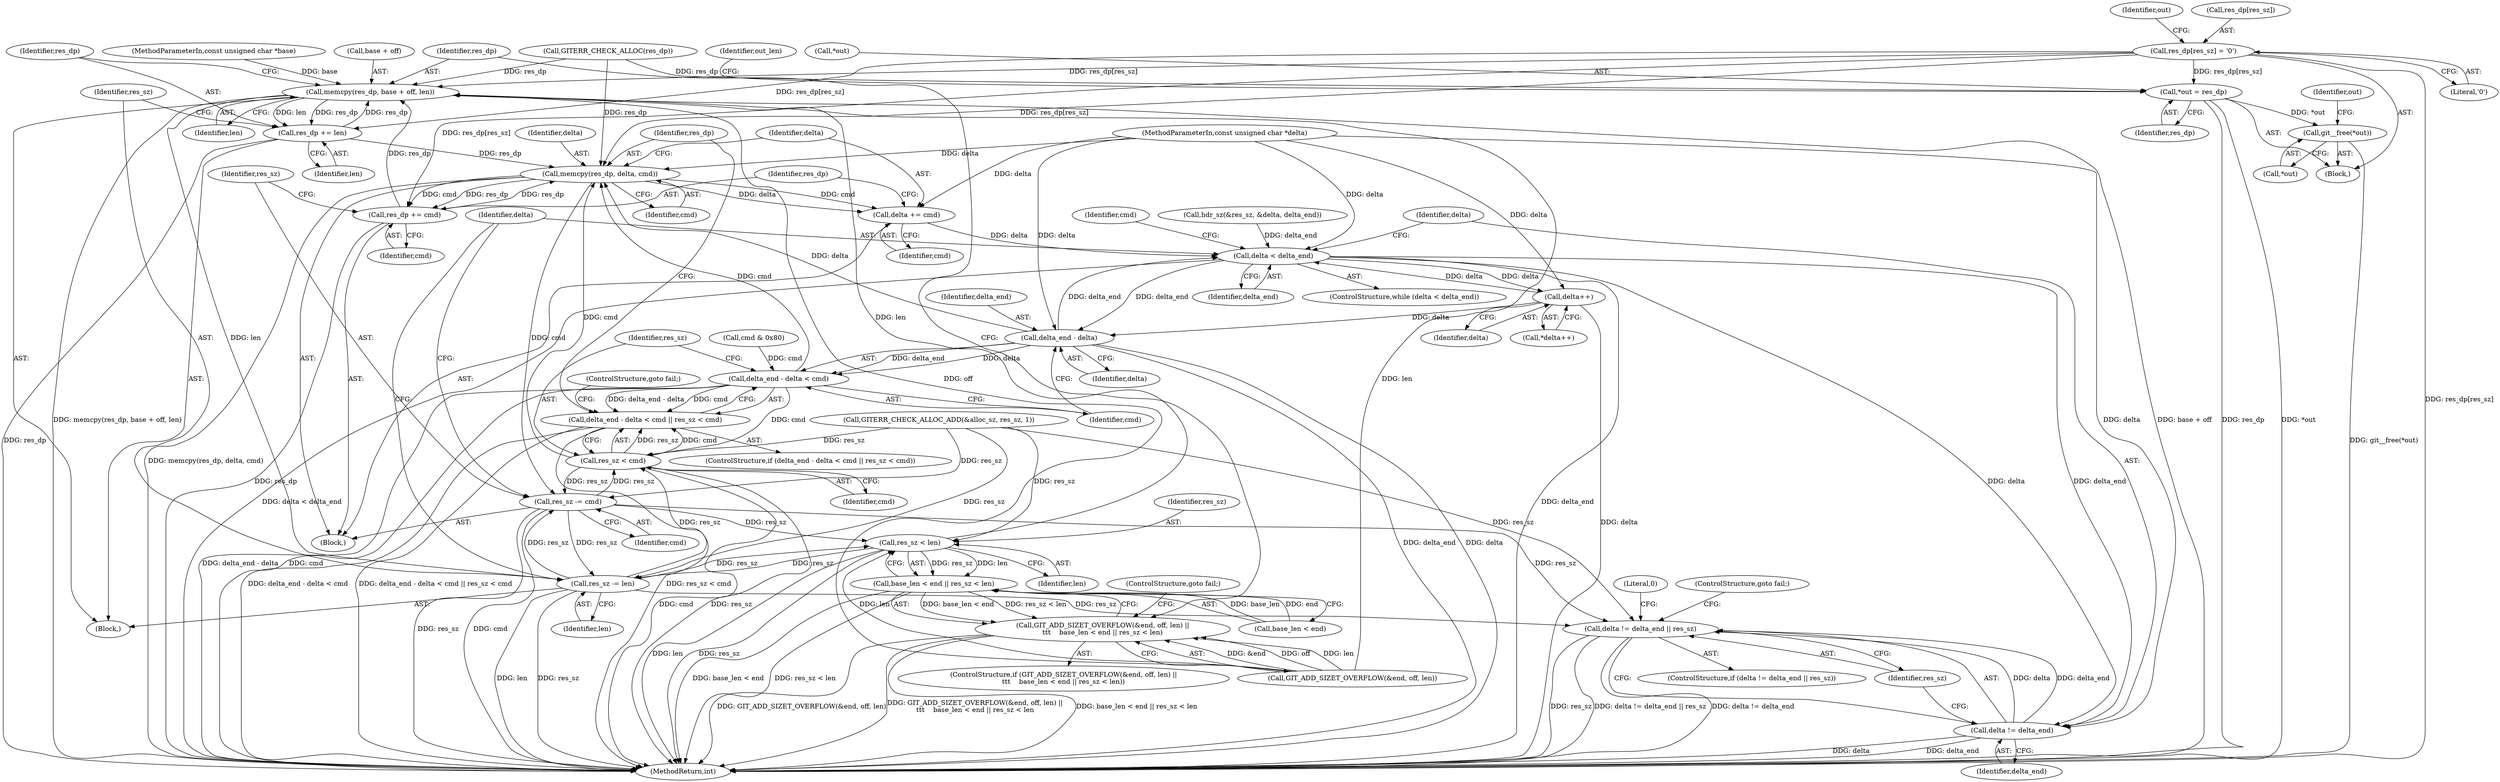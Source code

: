 digraph "0_libgit2_c1577110467b701dcbcf9439ac225ea851b47d22@array" {
"1000177" [label="(Call,res_dp[res_sz] = '\0')"];
"1000182" [label="(Call,*out = res_dp)"];
"1000338" [label="(Call,git__free(*out))"];
"1000285" [label="(Call,memcpy(res_dp, base + off, len))"];
"1000291" [label="(Call,res_dp += len)"];
"1000312" [label="(Call,memcpy(res_dp, delta, cmd))"];
"1000316" [label="(Call,delta += cmd)"];
"1000191" [label="(Call,delta < delta_end)"];
"1000199" [label="(Call,delta++)"];
"1000304" [label="(Call,delta_end - delta)"];
"1000303" [label="(Call,delta_end - delta < cmd)"];
"1000302" [label="(Call,delta_end - delta < cmd || res_sz < cmd)"];
"1000308" [label="(Call,res_sz < cmd)"];
"1000322" [label="(Call,res_sz -= cmd)"];
"1000281" [label="(Call,res_sz < len)"];
"1000277" [label="(Call,base_len < end || res_sz < len)"];
"1000271" [label="(Call,GIT_ADD_SIZET_OVERFLOW(&end, off, len) ||\n\t\t\t    base_len < end || res_sz < len)"];
"1000294" [label="(Call,res_sz -= len)"];
"1000329" [label="(Call,delta != delta_end || res_sz)"];
"1000330" [label="(Call,delta != delta_end)"];
"1000319" [label="(Call,res_dp += cmd)"];
"1000312" [label="(Call,memcpy(res_dp, delta, cmd))"];
"1000109" [label="(MethodParameterIn,const unsigned char *delta)"];
"1000318" [label="(Identifier,cmd)"];
"1000316" [label="(Call,delta += cmd)"];
"1000283" [label="(Identifier,len)"];
"1000308" [label="(Call,res_sz < cmd)"];
"1000305" [label="(Identifier,delta_end)"];
"1000307" [label="(Identifier,cmd)"];
"1000339" [label="(Call,*out)"];
"1000193" [label="(Identifier,delta_end)"];
"1000291" [label="(Call,res_dp += len)"];
"1000303" [label="(Call,delta_end - delta < cmd)"];
"1000202" [label="(Call,cmd & 0x80)"];
"1000198" [label="(Call,*delta++)"];
"1000287" [label="(Call,base + off)"];
"1000295" [label="(Identifier,res_sz)"];
"1000324" [label="(Identifier,cmd)"];
"1000323" [label="(Identifier,res_sz)"];
"1000184" [label="(Identifier,out)"];
"1000294" [label="(Call,res_sz -= len)"];
"1000317" [label="(Identifier,delta)"];
"1000197" [label="(Identifier,cmd)"];
"1000330" [label="(Call,delta != delta_end)"];
"1000306" [label="(Identifier,delta)"];
"1000329" [label="(Call,delta != delta_end || res_sz)"];
"1000277" [label="(Call,base_len < end || res_sz < len)"];
"1000152" [label="(Call,hdr_sz(&res_sz, &delta, delta_end))"];
"1000302" [label="(Call,delta_end - delta < cmd || res_sz < cmd)"];
"1000309" [label="(Identifier,res_sz)"];
"1000332" [label="(Identifier,delta_end)"];
"1000175" [label="(Call,GITERR_CHECK_ALLOC(res_dp))"];
"1000177" [label="(Call,res_dp[res_sz] = '\0')"];
"1000192" [label="(Identifier,delta)"];
"1000178" [label="(Call,res_dp[res_sz])"];
"1000355" [label="(MethodReturn,int)"];
"1000300" [label="(Block,)"];
"1000304" [label="(Call,delta_end - delta)"];
"1000311" [label="(ControlStructure,goto fail;)"];
"1000282" [label="(Identifier,res_sz)"];
"1000296" [label="(Identifier,len)"];
"1000292" [label="(Identifier,res_dp)"];
"1000182" [label="(Call,*out = res_dp)"];
"1000270" [label="(ControlStructure,if (GIT_ADD_SIZET_OVERFLOW(&end, off, len) ||\n\t\t\t    base_len < end || res_sz < len))"];
"1000272" [label="(Call,GIT_ADD_SIZET_OVERFLOW(&end, off, len))"];
"1000107" [label="(MethodParameterIn,const unsigned char *base)"];
"1000284" [label="(ControlStructure,goto fail;)"];
"1000343" [label="(Identifier,out)"];
"1000313" [label="(Identifier,res_dp)"];
"1000190" [label="(ControlStructure,while (delta < delta_end))"];
"1000336" [label="(Literal,0)"];
"1000310" [label="(Identifier,cmd)"];
"1000286" [label="(Identifier,res_dp)"];
"1000191" [label="(Call,delta < delta_end)"];
"1000331" [label="(Identifier,delta)"];
"1000166" [label="(Call,GITERR_CHECK_ALLOC_ADD(&alloc_sz, res_sz, 1))"];
"1000293" [label="(Identifier,len)"];
"1000188" [label="(Identifier,out_len)"];
"1000200" [label="(Identifier,delta)"];
"1000278" [label="(Call,base_len < end)"];
"1000338" [label="(Call,git__free(*out))"];
"1000183" [label="(Call,*out)"];
"1000319" [label="(Call,res_dp += cmd)"];
"1000301" [label="(ControlStructure,if (delta_end - delta < cmd || res_sz < cmd))"];
"1000199" [label="(Call,delta++)"];
"1000328" [label="(ControlStructure,if (delta != delta_end || res_sz))"];
"1000333" [label="(Identifier,res_sz)"];
"1000271" [label="(Call,GIT_ADD_SIZET_OVERFLOW(&end, off, len) ||\n\t\t\t    base_len < end || res_sz < len)"];
"1000111" [label="(Block,)"];
"1000322" [label="(Call,res_sz -= cmd)"];
"1000315" [label="(Identifier,cmd)"];
"1000314" [label="(Identifier,delta)"];
"1000321" [label="(Identifier,cmd)"];
"1000205" [label="(Block,)"];
"1000281" [label="(Call,res_sz < len)"];
"1000285" [label="(Call,memcpy(res_dp, base + off, len))"];
"1000290" [label="(Identifier,len)"];
"1000181" [label="(Literal,'\0')"];
"1000320" [label="(Identifier,res_dp)"];
"1000334" [label="(ControlStructure,goto fail;)"];
"1000185" [label="(Identifier,res_dp)"];
"1000177" -> "1000111"  [label="AST: "];
"1000177" -> "1000181"  [label="CFG: "];
"1000178" -> "1000177"  [label="AST: "];
"1000181" -> "1000177"  [label="AST: "];
"1000184" -> "1000177"  [label="CFG: "];
"1000177" -> "1000355"  [label="DDG: res_dp[res_sz]"];
"1000177" -> "1000182"  [label="DDG: res_dp[res_sz]"];
"1000177" -> "1000285"  [label="DDG: res_dp[res_sz]"];
"1000177" -> "1000291"  [label="DDG: res_dp[res_sz]"];
"1000177" -> "1000312"  [label="DDG: res_dp[res_sz]"];
"1000177" -> "1000319"  [label="DDG: res_dp[res_sz]"];
"1000182" -> "1000111"  [label="AST: "];
"1000182" -> "1000185"  [label="CFG: "];
"1000183" -> "1000182"  [label="AST: "];
"1000185" -> "1000182"  [label="AST: "];
"1000188" -> "1000182"  [label="CFG: "];
"1000182" -> "1000355"  [label="DDG: res_dp"];
"1000182" -> "1000355"  [label="DDG: *out"];
"1000175" -> "1000182"  [label="DDG: res_dp"];
"1000182" -> "1000338"  [label="DDG: *out"];
"1000338" -> "1000111"  [label="AST: "];
"1000338" -> "1000339"  [label="CFG: "];
"1000339" -> "1000338"  [label="AST: "];
"1000343" -> "1000338"  [label="CFG: "];
"1000338" -> "1000355"  [label="DDG: git__free(*out)"];
"1000285" -> "1000205"  [label="AST: "];
"1000285" -> "1000290"  [label="CFG: "];
"1000286" -> "1000285"  [label="AST: "];
"1000287" -> "1000285"  [label="AST: "];
"1000290" -> "1000285"  [label="AST: "];
"1000292" -> "1000285"  [label="CFG: "];
"1000285" -> "1000355"  [label="DDG: memcpy(res_dp, base + off, len)"];
"1000285" -> "1000355"  [label="DDG: base + off"];
"1000291" -> "1000285"  [label="DDG: res_dp"];
"1000319" -> "1000285"  [label="DDG: res_dp"];
"1000175" -> "1000285"  [label="DDG: res_dp"];
"1000107" -> "1000285"  [label="DDG: base"];
"1000272" -> "1000285"  [label="DDG: off"];
"1000272" -> "1000285"  [label="DDG: len"];
"1000281" -> "1000285"  [label="DDG: len"];
"1000285" -> "1000291"  [label="DDG: len"];
"1000285" -> "1000291"  [label="DDG: res_dp"];
"1000285" -> "1000294"  [label="DDG: len"];
"1000291" -> "1000205"  [label="AST: "];
"1000291" -> "1000293"  [label="CFG: "];
"1000292" -> "1000291"  [label="AST: "];
"1000293" -> "1000291"  [label="AST: "];
"1000295" -> "1000291"  [label="CFG: "];
"1000291" -> "1000355"  [label="DDG: res_dp"];
"1000291" -> "1000312"  [label="DDG: res_dp"];
"1000312" -> "1000300"  [label="AST: "];
"1000312" -> "1000315"  [label="CFG: "];
"1000313" -> "1000312"  [label="AST: "];
"1000314" -> "1000312"  [label="AST: "];
"1000315" -> "1000312"  [label="AST: "];
"1000317" -> "1000312"  [label="CFG: "];
"1000312" -> "1000355"  [label="DDG: memcpy(res_dp, delta, cmd)"];
"1000319" -> "1000312"  [label="DDG: res_dp"];
"1000175" -> "1000312"  [label="DDG: res_dp"];
"1000304" -> "1000312"  [label="DDG: delta"];
"1000109" -> "1000312"  [label="DDG: delta"];
"1000308" -> "1000312"  [label="DDG: cmd"];
"1000303" -> "1000312"  [label="DDG: cmd"];
"1000312" -> "1000316"  [label="DDG: cmd"];
"1000312" -> "1000316"  [label="DDG: delta"];
"1000312" -> "1000319"  [label="DDG: cmd"];
"1000312" -> "1000319"  [label="DDG: res_dp"];
"1000312" -> "1000322"  [label="DDG: cmd"];
"1000316" -> "1000300"  [label="AST: "];
"1000316" -> "1000318"  [label="CFG: "];
"1000317" -> "1000316"  [label="AST: "];
"1000318" -> "1000316"  [label="AST: "];
"1000320" -> "1000316"  [label="CFG: "];
"1000316" -> "1000191"  [label="DDG: delta"];
"1000109" -> "1000316"  [label="DDG: delta"];
"1000191" -> "1000190"  [label="AST: "];
"1000191" -> "1000193"  [label="CFG: "];
"1000192" -> "1000191"  [label="AST: "];
"1000193" -> "1000191"  [label="AST: "];
"1000197" -> "1000191"  [label="CFG: "];
"1000331" -> "1000191"  [label="CFG: "];
"1000191" -> "1000355"  [label="DDG: delta < delta_end"];
"1000191" -> "1000355"  [label="DDG: delta_end"];
"1000199" -> "1000191"  [label="DDG: delta"];
"1000109" -> "1000191"  [label="DDG: delta"];
"1000152" -> "1000191"  [label="DDG: delta_end"];
"1000304" -> "1000191"  [label="DDG: delta_end"];
"1000191" -> "1000199"  [label="DDG: delta"];
"1000191" -> "1000304"  [label="DDG: delta_end"];
"1000191" -> "1000330"  [label="DDG: delta"];
"1000191" -> "1000330"  [label="DDG: delta_end"];
"1000199" -> "1000198"  [label="AST: "];
"1000199" -> "1000200"  [label="CFG: "];
"1000200" -> "1000199"  [label="AST: "];
"1000198" -> "1000199"  [label="CFG: "];
"1000199" -> "1000355"  [label="DDG: delta"];
"1000109" -> "1000199"  [label="DDG: delta"];
"1000199" -> "1000304"  [label="DDG: delta"];
"1000304" -> "1000303"  [label="AST: "];
"1000304" -> "1000306"  [label="CFG: "];
"1000305" -> "1000304"  [label="AST: "];
"1000306" -> "1000304"  [label="AST: "];
"1000307" -> "1000304"  [label="CFG: "];
"1000304" -> "1000355"  [label="DDG: delta_end"];
"1000304" -> "1000355"  [label="DDG: delta"];
"1000304" -> "1000303"  [label="DDG: delta_end"];
"1000304" -> "1000303"  [label="DDG: delta"];
"1000109" -> "1000304"  [label="DDG: delta"];
"1000303" -> "1000302"  [label="AST: "];
"1000303" -> "1000307"  [label="CFG: "];
"1000307" -> "1000303"  [label="AST: "];
"1000309" -> "1000303"  [label="CFG: "];
"1000302" -> "1000303"  [label="CFG: "];
"1000303" -> "1000355"  [label="DDG: delta_end - delta"];
"1000303" -> "1000355"  [label="DDG: cmd"];
"1000303" -> "1000302"  [label="DDG: delta_end - delta"];
"1000303" -> "1000302"  [label="DDG: cmd"];
"1000202" -> "1000303"  [label="DDG: cmd"];
"1000303" -> "1000308"  [label="DDG: cmd"];
"1000302" -> "1000301"  [label="AST: "];
"1000302" -> "1000308"  [label="CFG: "];
"1000308" -> "1000302"  [label="AST: "];
"1000311" -> "1000302"  [label="CFG: "];
"1000313" -> "1000302"  [label="CFG: "];
"1000302" -> "1000355"  [label="DDG: delta_end - delta < cmd"];
"1000302" -> "1000355"  [label="DDG: delta_end - delta < cmd || res_sz < cmd"];
"1000302" -> "1000355"  [label="DDG: res_sz < cmd"];
"1000308" -> "1000302"  [label="DDG: res_sz"];
"1000308" -> "1000302"  [label="DDG: cmd"];
"1000308" -> "1000310"  [label="CFG: "];
"1000309" -> "1000308"  [label="AST: "];
"1000310" -> "1000308"  [label="AST: "];
"1000308" -> "1000355"  [label="DDG: cmd"];
"1000308" -> "1000355"  [label="DDG: res_sz"];
"1000294" -> "1000308"  [label="DDG: res_sz"];
"1000322" -> "1000308"  [label="DDG: res_sz"];
"1000166" -> "1000308"  [label="DDG: res_sz"];
"1000308" -> "1000322"  [label="DDG: res_sz"];
"1000322" -> "1000300"  [label="AST: "];
"1000322" -> "1000324"  [label="CFG: "];
"1000323" -> "1000322"  [label="AST: "];
"1000324" -> "1000322"  [label="AST: "];
"1000192" -> "1000322"  [label="CFG: "];
"1000322" -> "1000355"  [label="DDG: cmd"];
"1000322" -> "1000355"  [label="DDG: res_sz"];
"1000322" -> "1000281"  [label="DDG: res_sz"];
"1000322" -> "1000294"  [label="DDG: res_sz"];
"1000294" -> "1000322"  [label="DDG: res_sz"];
"1000166" -> "1000322"  [label="DDG: res_sz"];
"1000322" -> "1000329"  [label="DDG: res_sz"];
"1000281" -> "1000277"  [label="AST: "];
"1000281" -> "1000283"  [label="CFG: "];
"1000282" -> "1000281"  [label="AST: "];
"1000283" -> "1000281"  [label="AST: "];
"1000277" -> "1000281"  [label="CFG: "];
"1000281" -> "1000355"  [label="DDG: res_sz"];
"1000281" -> "1000355"  [label="DDG: len"];
"1000281" -> "1000277"  [label="DDG: res_sz"];
"1000281" -> "1000277"  [label="DDG: len"];
"1000294" -> "1000281"  [label="DDG: res_sz"];
"1000166" -> "1000281"  [label="DDG: res_sz"];
"1000272" -> "1000281"  [label="DDG: len"];
"1000281" -> "1000294"  [label="DDG: res_sz"];
"1000277" -> "1000271"  [label="AST: "];
"1000277" -> "1000278"  [label="CFG: "];
"1000278" -> "1000277"  [label="AST: "];
"1000271" -> "1000277"  [label="CFG: "];
"1000277" -> "1000355"  [label="DDG: base_len < end"];
"1000277" -> "1000355"  [label="DDG: res_sz < len"];
"1000277" -> "1000271"  [label="DDG: base_len < end"];
"1000277" -> "1000271"  [label="DDG: res_sz < len"];
"1000278" -> "1000277"  [label="DDG: base_len"];
"1000278" -> "1000277"  [label="DDG: end"];
"1000271" -> "1000270"  [label="AST: "];
"1000271" -> "1000272"  [label="CFG: "];
"1000272" -> "1000271"  [label="AST: "];
"1000284" -> "1000271"  [label="CFG: "];
"1000286" -> "1000271"  [label="CFG: "];
"1000271" -> "1000355"  [label="DDG: base_len < end || res_sz < len"];
"1000271" -> "1000355"  [label="DDG: GIT_ADD_SIZET_OVERFLOW(&end, off, len)"];
"1000271" -> "1000355"  [label="DDG: GIT_ADD_SIZET_OVERFLOW(&end, off, len) ||\n\t\t\t    base_len < end || res_sz < len"];
"1000272" -> "1000271"  [label="DDG: &end"];
"1000272" -> "1000271"  [label="DDG: off"];
"1000272" -> "1000271"  [label="DDG: len"];
"1000294" -> "1000205"  [label="AST: "];
"1000294" -> "1000296"  [label="CFG: "];
"1000295" -> "1000294"  [label="AST: "];
"1000296" -> "1000294"  [label="AST: "];
"1000192" -> "1000294"  [label="CFG: "];
"1000294" -> "1000355"  [label="DDG: len"];
"1000294" -> "1000355"  [label="DDG: res_sz"];
"1000166" -> "1000294"  [label="DDG: res_sz"];
"1000294" -> "1000329"  [label="DDG: res_sz"];
"1000329" -> "1000328"  [label="AST: "];
"1000329" -> "1000330"  [label="CFG: "];
"1000329" -> "1000333"  [label="CFG: "];
"1000330" -> "1000329"  [label="AST: "];
"1000333" -> "1000329"  [label="AST: "];
"1000334" -> "1000329"  [label="CFG: "];
"1000336" -> "1000329"  [label="CFG: "];
"1000329" -> "1000355"  [label="DDG: res_sz"];
"1000329" -> "1000355"  [label="DDG: delta != delta_end || res_sz"];
"1000329" -> "1000355"  [label="DDG: delta != delta_end"];
"1000330" -> "1000329"  [label="DDG: delta"];
"1000330" -> "1000329"  [label="DDG: delta_end"];
"1000166" -> "1000329"  [label="DDG: res_sz"];
"1000330" -> "1000332"  [label="CFG: "];
"1000331" -> "1000330"  [label="AST: "];
"1000332" -> "1000330"  [label="AST: "];
"1000333" -> "1000330"  [label="CFG: "];
"1000330" -> "1000355"  [label="DDG: delta"];
"1000330" -> "1000355"  [label="DDG: delta_end"];
"1000109" -> "1000330"  [label="DDG: delta"];
"1000319" -> "1000300"  [label="AST: "];
"1000319" -> "1000321"  [label="CFG: "];
"1000320" -> "1000319"  [label="AST: "];
"1000321" -> "1000319"  [label="AST: "];
"1000323" -> "1000319"  [label="CFG: "];
"1000319" -> "1000355"  [label="DDG: res_dp"];
}
